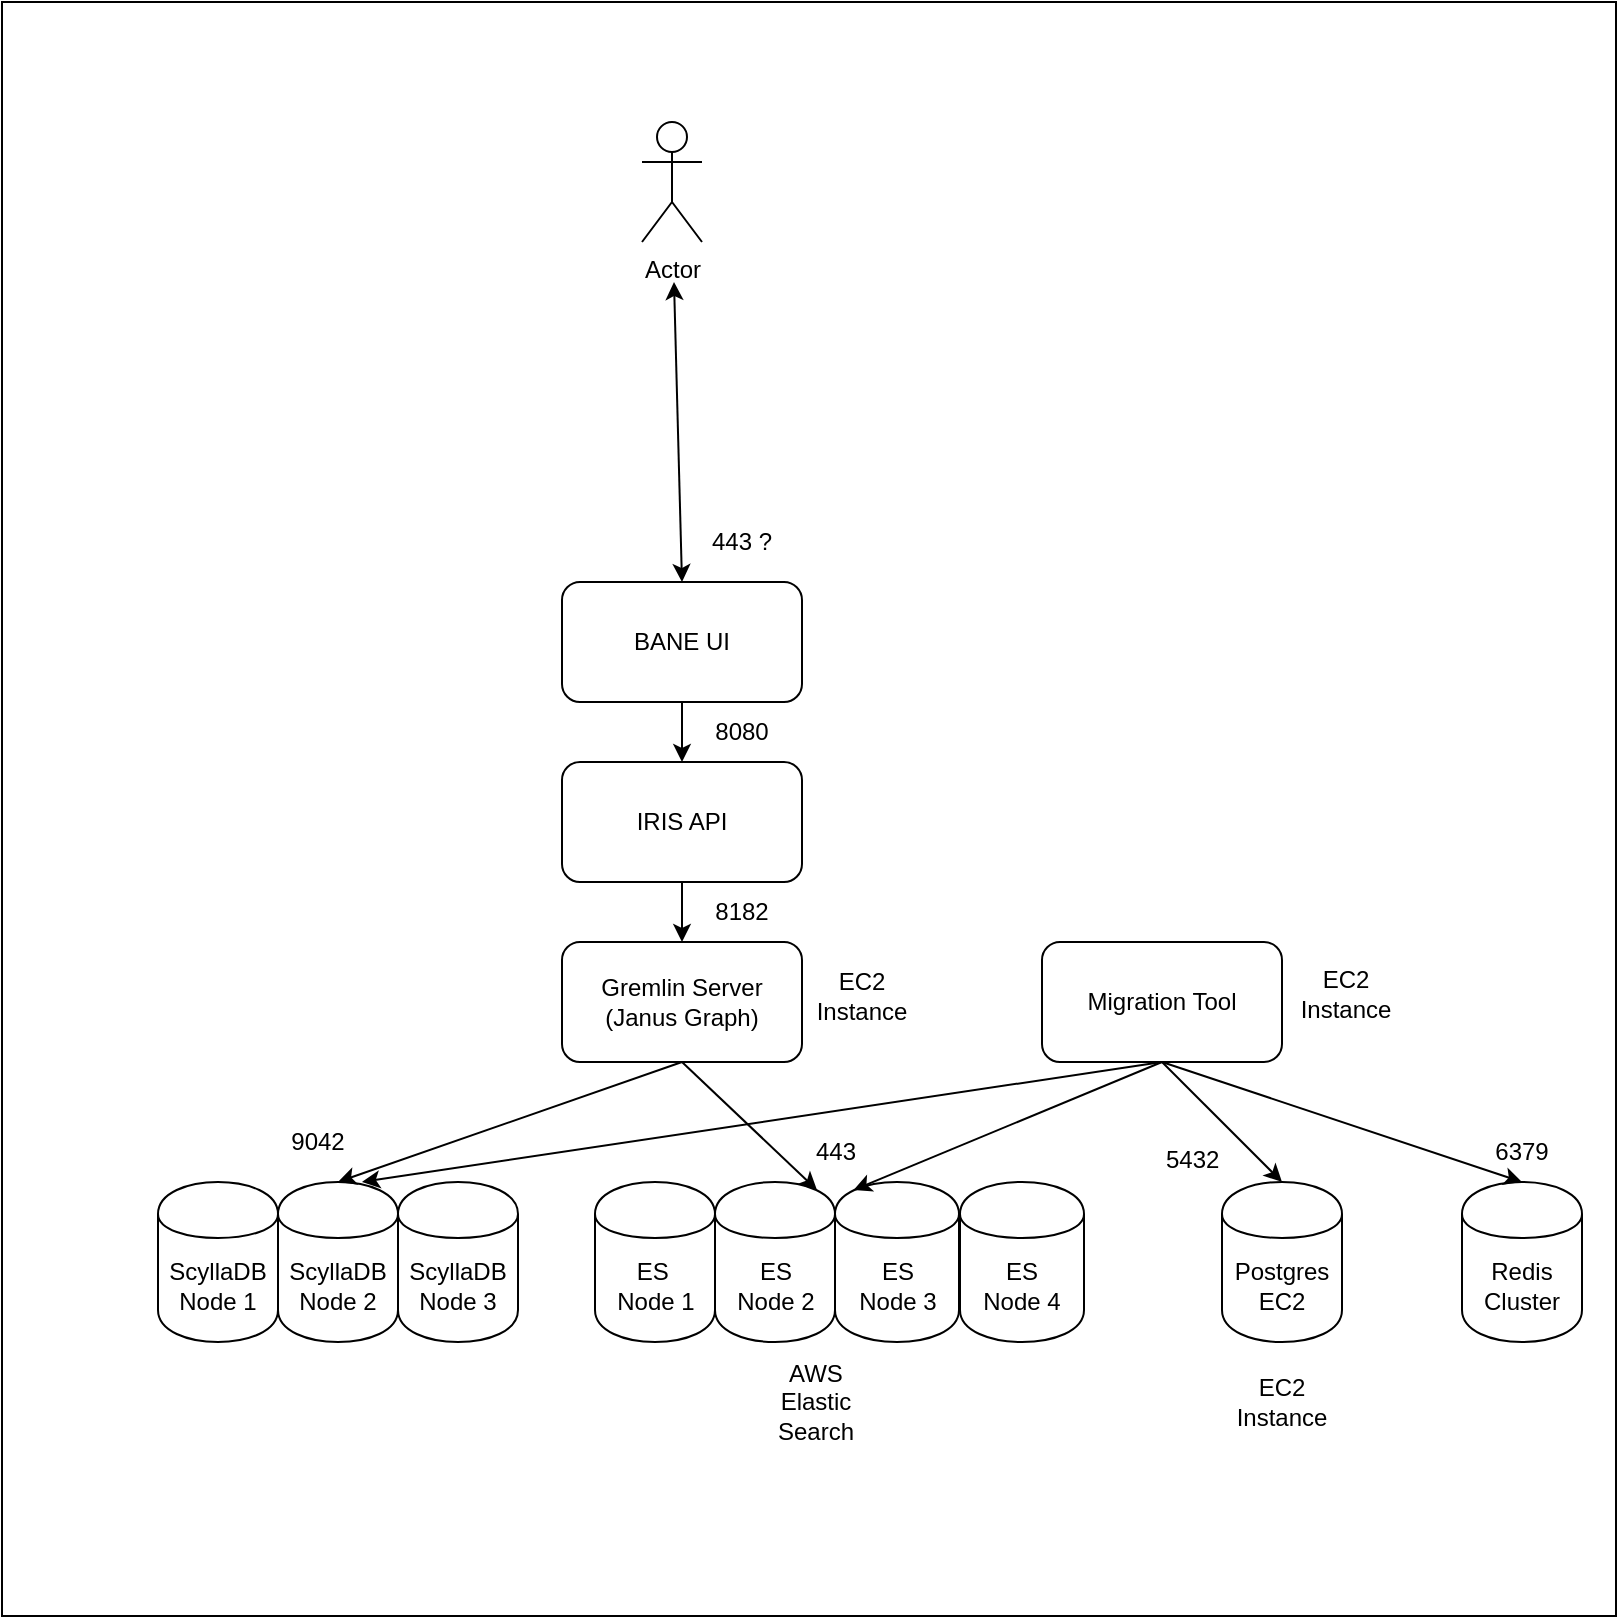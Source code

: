 <mxfile version="10.6.7" type="github"><diagram id="XKvQz8NaetePtfWctIe7" name="Page-1"><mxGraphModel dx="918" dy="470" grid="1" gridSize="10" guides="1" tooltips="1" connect="1" arrows="1" fold="1" page="1" pageScale="1" pageWidth="850" pageHeight="1100" math="0" shadow="0"><root><mxCell id="0"/><mxCell id="1" parent="0"/><mxCell id="I_HHgRufPqaD4zNmY7Ps-18" value="" style="whiteSpace=wrap;html=1;aspect=fixed;" vertex="1" parent="1"><mxGeometry x="40" y="70" width="807" height="807" as="geometry"/></mxCell><mxCell id="I_HHgRufPqaD4zNmY7Ps-19" value="ScyllaDB&lt;br&gt;Node 1&lt;br&gt;" style="shape=cylinder;whiteSpace=wrap;html=1;boundedLbl=1;backgroundOutline=1;" vertex="1" parent="1"><mxGeometry x="118" y="660" width="60" height="80" as="geometry"/></mxCell><mxCell id="I_HHgRufPqaD4zNmY7Ps-20" value="&lt;span&gt;ScyllaDB&lt;/span&gt;&lt;br&gt;&lt;span&gt;Node 2&lt;/span&gt;" style="shape=cylinder;whiteSpace=wrap;html=1;boundedLbl=1;backgroundOutline=1;" vertex="1" parent="1"><mxGeometry x="178" y="660" width="60" height="80" as="geometry"/></mxCell><mxCell id="I_HHgRufPqaD4zNmY7Ps-21" value="&lt;span&gt;ScyllaDB&lt;/span&gt;&lt;br&gt;&lt;span&gt;Node 3&lt;/span&gt;" style="shape=cylinder;whiteSpace=wrap;html=1;boundedLbl=1;backgroundOutline=1;" vertex="1" parent="1"><mxGeometry x="238" y="660" width="60" height="80" as="geometry"/></mxCell><mxCell id="I_HHgRufPqaD4zNmY7Ps-22" value="ES&amp;nbsp;&lt;br&gt;Node 1&lt;br&gt;" style="shape=cylinder;whiteSpace=wrap;html=1;boundedLbl=1;backgroundOutline=1;" vertex="1" parent="1"><mxGeometry x="336.5" y="660" width="60" height="80" as="geometry"/></mxCell><mxCell id="I_HHgRufPqaD4zNmY7Ps-23" value="ES&lt;br&gt;Node 2&lt;br&gt;" style="shape=cylinder;whiteSpace=wrap;html=1;boundedLbl=1;backgroundOutline=1;" vertex="1" parent="1"><mxGeometry x="396.5" y="660" width="60" height="80" as="geometry"/></mxCell><mxCell id="I_HHgRufPqaD4zNmY7Ps-24" value="ES&lt;br&gt;Node 3&lt;br&gt;" style="shape=cylinder;whiteSpace=wrap;html=1;boundedLbl=1;backgroundOutline=1;" vertex="1" parent="1"><mxGeometry x="456.5" y="660" width="62" height="80" as="geometry"/></mxCell><mxCell id="I_HHgRufPqaD4zNmY7Ps-26" value="Gremlin Server&lt;br&gt;(Janus Graph)&lt;br&gt;" style="rounded=1;whiteSpace=wrap;html=1;" vertex="1" parent="1"><mxGeometry x="320" y="540" width="120" height="60" as="geometry"/></mxCell><mxCell id="I_HHgRufPqaD4zNmY7Ps-27" value="IRIS API" style="rounded=1;whiteSpace=wrap;html=1;" vertex="1" parent="1"><mxGeometry x="320" y="450" width="120" height="60" as="geometry"/></mxCell><mxCell id="I_HHgRufPqaD4zNmY7Ps-28" value="BANE UI" style="rounded=1;whiteSpace=wrap;html=1;" vertex="1" parent="1"><mxGeometry x="320" y="360" width="120" height="60" as="geometry"/></mxCell><mxCell id="I_HHgRufPqaD4zNmY7Ps-29" value="Migration Tool" style="rounded=1;whiteSpace=wrap;html=1;" vertex="1" parent="1"><mxGeometry x="560" y="540" width="120" height="60" as="geometry"/></mxCell><mxCell id="I_HHgRufPqaD4zNmY7Ps-34" value="Actor" style="shape=umlActor;verticalLabelPosition=bottom;labelBackgroundColor=#ffffff;verticalAlign=top;html=1;outlineConnect=0;" vertex="1" parent="1"><mxGeometry x="360" y="130" width="30" height="60" as="geometry"/></mxCell><mxCell id="I_HHgRufPqaD4zNmY7Ps-44" value="" style="endArrow=classic;startArrow=classic;html=1;exitX=0.5;exitY=0;exitDx=0;exitDy=0;" edge="1" parent="1" source="I_HHgRufPqaD4zNmY7Ps-28"><mxGeometry width="50" height="50" relative="1" as="geometry"><mxPoint x="360" y="290" as="sourcePoint"/><mxPoint x="376" y="210" as="targetPoint"/></mxGeometry></mxCell><mxCell id="I_HHgRufPqaD4zNmY7Ps-45" value="" style="endArrow=classic;html=1;entryX=0.5;entryY=0;entryDx=0;entryDy=0;exitX=0.5;exitY=1;exitDx=0;exitDy=0;" edge="1" parent="1" source="I_HHgRufPqaD4zNmY7Ps-28" target="I_HHgRufPqaD4zNmY7Ps-27"><mxGeometry width="50" height="50" relative="1" as="geometry"><mxPoint x="360" y="470" as="sourcePoint"/><mxPoint x="410" y="420" as="targetPoint"/></mxGeometry></mxCell><mxCell id="I_HHgRufPqaD4zNmY7Ps-46" value="" style="endArrow=classic;html=1;exitX=0.5;exitY=1;exitDx=0;exitDy=0;entryX=0.5;entryY=0;entryDx=0;entryDy=0;" edge="1" parent="1" source="I_HHgRufPqaD4zNmY7Ps-27" target="I_HHgRufPqaD4zNmY7Ps-26"><mxGeometry width="50" height="50" relative="1" as="geometry"><mxPoint x="380" y="519.289" as="sourcePoint"/><mxPoint x="380" y="469.289" as="targetPoint"/></mxGeometry></mxCell><mxCell id="I_HHgRufPqaD4zNmY7Ps-49" value="" style="endArrow=classic;html=1;entryX=0.5;entryY=0;entryDx=0;entryDy=0;exitX=0.5;exitY=1;exitDx=0;exitDy=0;" edge="1" parent="1" source="I_HHgRufPqaD4zNmY7Ps-26" target="I_HHgRufPqaD4zNmY7Ps-20"><mxGeometry width="50" height="50" relative="1" as="geometry"><mxPoint x="280" y="670" as="sourcePoint"/><mxPoint x="330" y="620" as="targetPoint"/></mxGeometry></mxCell><mxCell id="I_HHgRufPqaD4zNmY7Ps-50" value="" style="endArrow=classic;html=1;entryX=0.85;entryY=0.05;entryDx=0;entryDy=0;entryPerimeter=0;" edge="1" parent="1" target="I_HHgRufPqaD4zNmY7Ps-23"><mxGeometry width="50" height="50" relative="1" as="geometry"><mxPoint x="380" y="600" as="sourcePoint"/><mxPoint x="530" y="600" as="targetPoint"/></mxGeometry></mxCell><mxCell id="I_HHgRufPqaD4zNmY7Ps-51" value="" style="endArrow=classic;html=1;exitX=0.5;exitY=1;exitDx=0;exitDy=0;" edge="1" parent="1" source="I_HHgRufPqaD4zNmY7Ps-29"><mxGeometry width="50" height="50" relative="1" as="geometry"><mxPoint x="590" y="650" as="sourcePoint"/><mxPoint x="220" y="660" as="targetPoint"/></mxGeometry></mxCell><mxCell id="I_HHgRufPqaD4zNmY7Ps-52" value="" style="endArrow=classic;html=1;exitX=0.5;exitY=1;exitDx=0;exitDy=0;entryX=0.15;entryY=0.05;entryDx=0;entryDy=0;entryPerimeter=0;" edge="1" parent="1" source="I_HHgRufPqaD4zNmY7Ps-29" target="I_HHgRufPqaD4zNmY7Ps-24"><mxGeometry width="50" height="50" relative="1" as="geometry"><mxPoint x="610" y="650" as="sourcePoint"/><mxPoint x="540" y="660" as="targetPoint"/></mxGeometry></mxCell><mxCell id="I_HHgRufPqaD4zNmY7Ps-55" value="Postgres&lt;br&gt;EC2&lt;br&gt;" style="shape=cylinder;whiteSpace=wrap;html=1;boundedLbl=1;backgroundOutline=1;" vertex="1" parent="1"><mxGeometry x="650" y="660" width="60" height="80" as="geometry"/></mxCell><mxCell id="I_HHgRufPqaD4zNmY7Ps-56" value="" style="endArrow=classic;html=1;entryX=0.5;entryY=0;entryDx=0;entryDy=0;" edge="1" parent="1" target="I_HHgRufPqaD4zNmY7Ps-55"><mxGeometry width="50" height="50" relative="1" as="geometry"><mxPoint x="620" y="600" as="sourcePoint"/><mxPoint x="670" y="600" as="targetPoint"/></mxGeometry></mxCell><mxCell id="I_HHgRufPqaD4zNmY7Ps-58" value="EC2 Instance" style="text;html=1;strokeColor=none;fillColor=none;align=center;verticalAlign=middle;whiteSpace=wrap;rounded=0;" vertex="1" parent="1"><mxGeometry x="660" y="760" width="40" height="20" as="geometry"/></mxCell><mxCell id="I_HHgRufPqaD4zNmY7Ps-59" value="AWS Elastic Search" style="text;html=1;strokeColor=none;fillColor=none;align=center;verticalAlign=middle;whiteSpace=wrap;rounded=0;" vertex="1" parent="1"><mxGeometry x="426.5" y="760" width="40" height="20" as="geometry"/></mxCell><mxCell id="I_HHgRufPqaD4zNmY7Ps-62" value="ES&lt;br&gt;Node 4&lt;br&gt;" style="shape=cylinder;whiteSpace=wrap;html=1;boundedLbl=1;backgroundOutline=1;" vertex="1" parent="1"><mxGeometry x="519" y="660" width="62" height="80" as="geometry"/></mxCell><mxCell id="I_HHgRufPqaD4zNmY7Ps-64" value="&lt;span&gt;9042&lt;/span&gt;" style="text;html=1;strokeColor=none;fillColor=none;align=center;verticalAlign=middle;whiteSpace=wrap;rounded=0;" vertex="1" parent="1"><mxGeometry x="178" y="630" width="40" height="20" as="geometry"/></mxCell><mxCell id="I_HHgRufPqaD4zNmY7Ps-66" value="&lt;span&gt;443&lt;/span&gt;" style="text;html=1;strokeColor=none;fillColor=none;align=center;verticalAlign=middle;whiteSpace=wrap;rounded=0;" vertex="1" parent="1"><mxGeometry x="436.5" y="635" width="40" height="20" as="geometry"/></mxCell><mxCell id="I_HHgRufPqaD4zNmY7Ps-68" value="5432" style="text;html=1;" vertex="1" parent="1"><mxGeometry x="620" y="635" width="50" height="30" as="geometry"/></mxCell><mxCell id="I_HHgRufPqaD4zNmY7Ps-69" value="Redis&lt;br&gt;Cluster&lt;br&gt;" style="shape=cylinder;whiteSpace=wrap;html=1;boundedLbl=1;backgroundOutline=1;" vertex="1" parent="1"><mxGeometry x="770" y="660" width="60" height="80" as="geometry"/></mxCell><mxCell id="I_HHgRufPqaD4zNmY7Ps-70" value="" style="endArrow=classic;html=1;entryX=0.5;entryY=0;entryDx=0;entryDy=0;" edge="1" parent="1" target="I_HHgRufPqaD4zNmY7Ps-69"><mxGeometry width="50" height="50" relative="1" as="geometry"><mxPoint x="620" y="600" as="sourcePoint"/><mxPoint x="750" y="600" as="targetPoint"/></mxGeometry></mxCell><mxCell id="I_HHgRufPqaD4zNmY7Ps-71" value="&lt;span&gt;6379&lt;/span&gt;" style="text;html=1;strokeColor=none;fillColor=none;align=center;verticalAlign=middle;whiteSpace=wrap;rounded=0;" vertex="1" parent="1"><mxGeometry x="780" y="635" width="40" height="20" as="geometry"/></mxCell><mxCell id="I_HHgRufPqaD4zNmY7Ps-73" value="8182" style="text;html=1;strokeColor=none;fillColor=none;align=center;verticalAlign=middle;whiteSpace=wrap;rounded=0;" vertex="1" parent="1"><mxGeometry x="390" y="515" width="40" height="20" as="geometry"/></mxCell><mxCell id="I_HHgRufPqaD4zNmY7Ps-75" value="EC2 Instance" style="text;html=1;strokeColor=none;fillColor=none;align=center;verticalAlign=middle;whiteSpace=wrap;rounded=0;" vertex="1" parent="1"><mxGeometry x="692" y="556" width="40" height="20" as="geometry"/></mxCell><mxCell id="I_HHgRufPqaD4zNmY7Ps-76" value="EC2 Instance" style="text;html=1;strokeColor=none;fillColor=none;align=center;verticalAlign=middle;whiteSpace=wrap;rounded=0;" vertex="1" parent="1"><mxGeometry x="449.5" y="557" width="40" height="20" as="geometry"/></mxCell><mxCell id="I_HHgRufPqaD4zNmY7Ps-77" value="8080" style="text;html=1;strokeColor=none;fillColor=none;align=center;verticalAlign=middle;whiteSpace=wrap;rounded=0;" vertex="1" parent="1"><mxGeometry x="390" y="425" width="40" height="20" as="geometry"/></mxCell><mxCell id="I_HHgRufPqaD4zNmY7Ps-78" value="443 ?" style="text;html=1;strokeColor=none;fillColor=none;align=center;verticalAlign=middle;whiteSpace=wrap;rounded=0;" vertex="1" parent="1"><mxGeometry x="390" y="330" width="40" height="20" as="geometry"/></mxCell></root></mxGraphModel></diagram></mxfile>